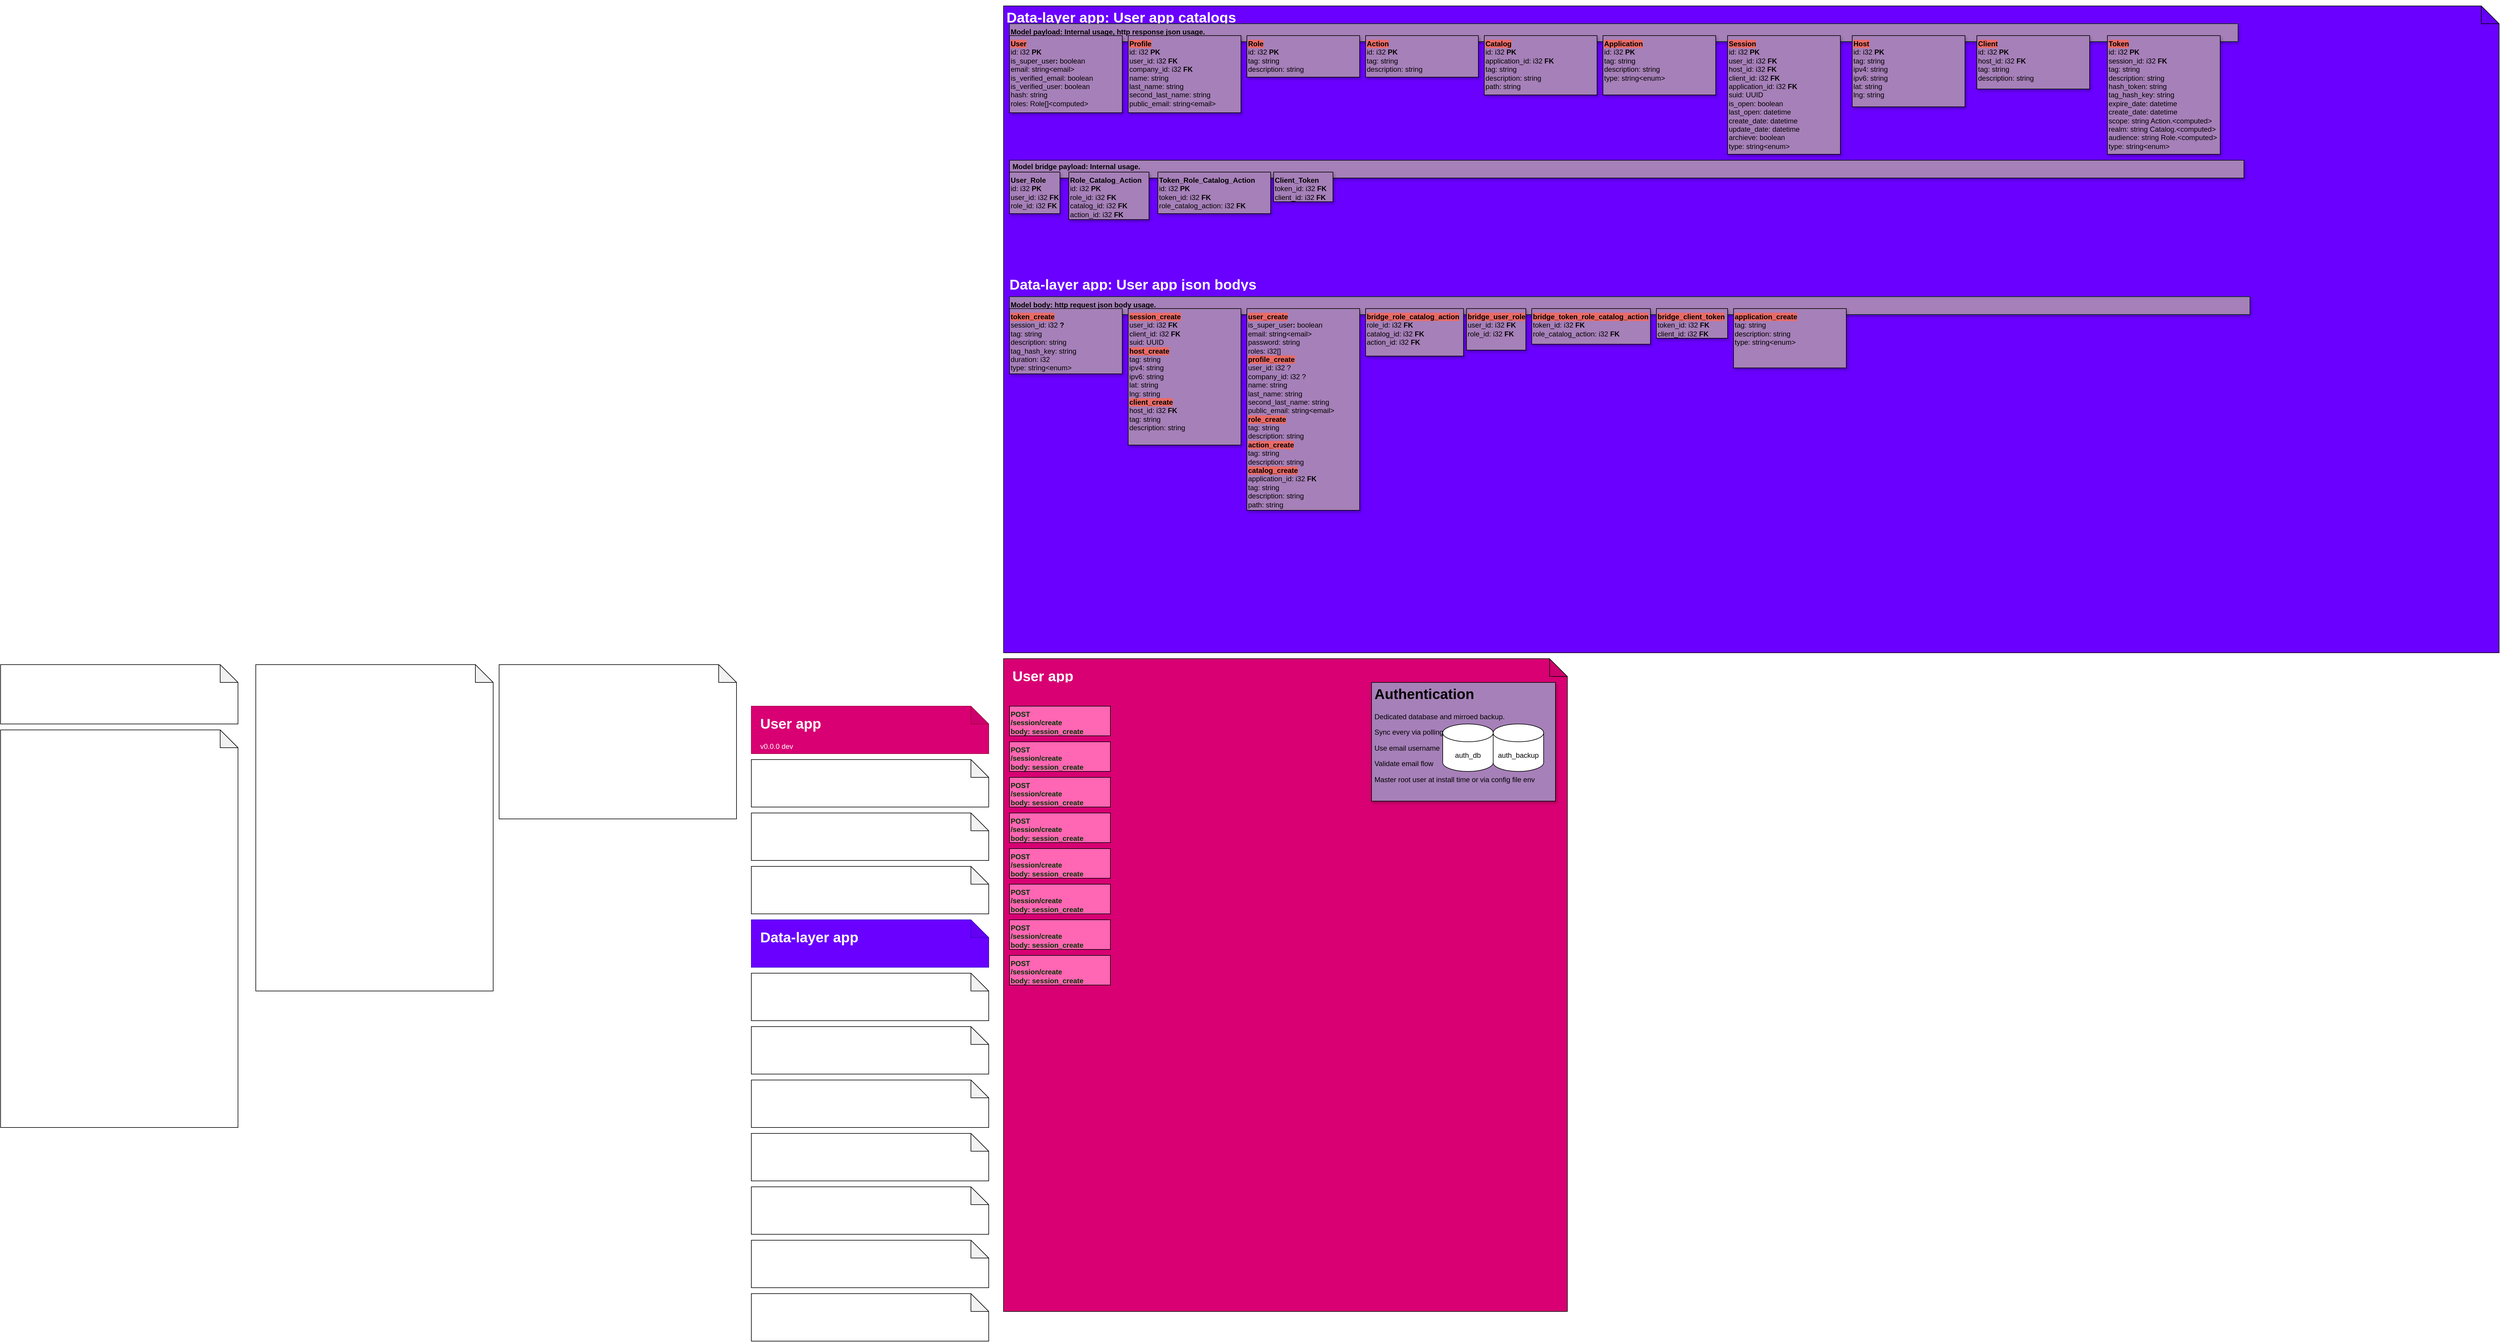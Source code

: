 <mxfile version="21.5.2" type="github">
  <diagram name="Page-1" id="CK9nf4KCI2I7pFjc9x5D">
    <mxGraphModel dx="1642" dy="3005" grid="1" gridSize="10" guides="1" tooltips="1" connect="1" arrows="1" fold="1" page="1" pageScale="1" pageWidth="850" pageHeight="1100" math="0" shadow="0">
      <root>
        <mxCell id="0" />
        <mxCell id="1" parent="0" />
        <mxCell id="qlUVa_-iQgWLDvTtryUB-4" value="" style="shape=note;whiteSpace=wrap;html=1;backgroundOutline=1;darkOpacity=0.05;fillColor=#6a00ff;fontColor=#ffffff;strokeColor=#000000;" parent="1" vertex="1">
          <mxGeometry x="1700" y="-1100" width="2520" height="1090" as="geometry" />
        </mxCell>
        <mxCell id="klHbuM8uDpRpoRBJuKRg-9" value="" style="shape=note;whiteSpace=wrap;html=1;backgroundOutline=1;darkOpacity=0.05;" parent="1" vertex="1">
          <mxGeometry x="440" y="10" width="400" height="550" as="geometry" />
        </mxCell>
        <mxCell id="klHbuM8uDpRpoRBJuKRg-10" value="&lt;h1&gt;Business rules&lt;/h1&gt;&lt;ol&gt;&lt;li&gt;Installed via wizard GUI / CLI tool.&lt;/li&gt;&lt;li&gt;Prompt to create super user at first run.&lt;/li&gt;&lt;li&gt;Automatically run migrations on run&lt;/li&gt;&lt;li&gt;Automatically detect changes in migrations sql files and restart server&lt;/li&gt;&lt;li&gt;Gracefully shutdown and restart &lt;/li&gt;&lt;li&gt;Full control over database&lt;/li&gt;&lt;li&gt;Real time database connection&lt;/li&gt;&lt;li&gt;Data analytics&lt;/li&gt;&lt;li&gt;Distinct back-end push notification from individual web app push notifications&lt;/li&gt;&lt;li&gt;Encryption ? pem access to console (dashboard)&lt;/li&gt;&lt;li&gt;idk some sort of orchestration to feature horizontal scaling... leave for future versions, start with vertical scaling only.&lt;br&gt;&lt;/li&gt;&lt;/ol&gt;&lt;div&gt;&lt;br&gt;&lt;/div&gt;&lt;div&gt;&lt;br&gt;&lt;/div&gt;" style="text;html=1;strokeColor=none;fillColor=none;spacing=5;spacingTop=-20;whiteSpace=wrap;overflow=hidden;rounded=0;fontColor=#ffffff;align=left;fontStyle=0;verticalAlign=top;" parent="1" vertex="1">
          <mxGeometry x="450" y="10" width="380" height="530" as="geometry" />
        </mxCell>
        <mxCell id="klHbuM8uDpRpoRBJuKRg-16" value="" style="shape=note;whiteSpace=wrap;html=1;backgroundOutline=1;darkOpacity=0.05;" parent="1" vertex="1">
          <mxGeometry x="10" y="10" width="400" height="100" as="geometry" />
        </mxCell>
        <mxCell id="klHbuM8uDpRpoRBJuKRg-18" value="&lt;h1&gt;Description&lt;/h1&gt;Opinionated, standalone, self hosted, flexible back-end as a service&amp;nbsp; + web dev suite. Written in rust." style="text;html=1;strokeColor=none;fillColor=none;spacing=5;spacingTop=-20;whiteSpace=wrap;overflow=hidden;rounded=0;fontColor=#ffffff;align=left;fontStyle=0;verticalAlign=top;" parent="1" vertex="1">
          <mxGeometry x="20" y="10" width="380" height="90" as="geometry" />
        </mxCell>
        <mxCell id="klHbuM8uDpRpoRBJuKRg-20" value="" style="shape=note;whiteSpace=wrap;html=1;backgroundOutline=1;darkOpacity=0.05;" parent="1" vertex="1">
          <mxGeometry x="10" y="120" width="400" height="670" as="geometry" />
        </mxCell>
        <mxCell id="klHbuM8uDpRpoRBJuKRg-21" value="&lt;h1&gt;Features&lt;br&gt;&lt;/h1&gt;&lt;div&gt;&lt;ul&gt;&lt;li&gt;Authentication, authorization, roles. &lt;br&gt;&lt;/li&gt;&lt;li&gt;PostgreSQL databases, real time snapshots, rest APIs. SQL First, ORM last.&lt;/li&gt;&lt;li&gt;Data layer interfacing. Share the same data layer with your favorite front-end (export JSON-like data structures, automatically generate widgets on studio based on data layer interfaces)&lt;br&gt;&lt;/li&gt;&lt;li&gt;Functions (lambda) (typescript with node, maybe Kotlin JVM )&lt;br&gt;&lt;/li&gt;&lt;li&gt;File storage&lt;/li&gt;&lt;li&gt;Web App manager (create, manage, deploy, configure web apps, create from template, create from scratch, use any web framework, transparent and vanilla deploy workflow assisted with GUI)&lt;br&gt;&lt;/li&gt;&lt;li&gt;Web App studio (builder)&lt;br&gt;&lt;/li&gt;&lt;li&gt;Push notifications suite. Includes simple message broker and out of the box push notifications.&lt;br&gt;&lt;/li&gt;&lt;li&gt;Web sockets suite&lt;/li&gt;&lt;li&gt;CI/CD pipelines (for web apps, functions, and external servers) &lt;br&gt;&lt;/li&gt;&lt;li&gt;GitHub integrations&lt;/li&gt;&lt;li&gt;OAuth for management and development teams&lt;/li&gt;&lt;li&gt;OAuth for end users&lt;/li&gt;&lt;li&gt;CMS out of the box (preset database, rest apis and template web app)&lt;/li&gt;&lt;li&gt;Extensible. Use the web app studio to start with a template or drag-drop common or custom widgets, extend the generated app from studio or create your own from scratch. Use this apps to extend the back-end or provide a service to your end users. Example app ideas: CMS app, CRM app, point of sale app, static website app, dynamic website app, e-commerce app, surveys app, employee messaging app, end user - employee trouble shooting messaging app, employee voice call app, real time GPS monitoring app, browser game app, download page app, file archiving app. &lt;br&gt;&lt;/li&gt;&lt;li&gt;Plugin (web apps) store&lt;/li&gt;&lt;li&gt;Customizable. Use the official dashboard, fork it or make your own UI from scratch.&lt;br&gt;&lt;/li&gt;&lt;/ul&gt;&lt;/div&gt;" style="text;html=1;strokeColor=none;fillColor=none;spacing=5;spacingTop=-20;whiteSpace=wrap;overflow=hidden;rounded=0;fontColor=#ffffff;align=left;fontStyle=0;verticalAlign=top;" parent="1" vertex="1">
          <mxGeometry x="20" y="120" width="380" height="650" as="geometry" />
        </mxCell>
        <mxCell id="YIyZL2ha0DixRXkV2q8q-3" value="" style="shape=note;whiteSpace=wrap;html=1;backgroundOutline=1;darkOpacity=0.05;" parent="1" vertex="1">
          <mxGeometry x="850" y="10" width="400" height="260" as="geometry" />
        </mxCell>
        <mxCell id="YIyZL2ha0DixRXkV2q8q-4" value="&lt;h1&gt;Requirements&lt;br&gt;&lt;/h1&gt;&lt;ul&gt;&lt;li&gt;The server ships with builtin features.&lt;br&gt;&lt;/li&gt;&lt;li&gt;The list of features shipped-in may change over time.&lt;/li&gt;&lt;li&gt;This base features are referred as &quot;&lt;b&gt;base apps&lt;/b&gt;&quot;. &lt;/li&gt;&lt;li&gt;User developed &quot;&lt;b&gt;web apps&quot; &lt;/b&gt;are expected to consume the &lt;b&gt;base apps&lt;/b&gt; resources. Like hosting app, file storage app, data layer app, etc.&lt;/li&gt;&lt;li&gt;Features that consist of whole projects are described in the scope of back-end and server-side code. &lt;/li&gt;&lt;li&gt;By design any business logic should be implemented in this server to avoid duplication of architecture layers.&lt;/li&gt;&lt;li&gt;Application logic is OK to be implemented and described on the specific project requirements.&lt;/li&gt;&lt;/ul&gt;&lt;div&gt;&lt;br&gt;&lt;/div&gt;&lt;br&gt;&lt;div&gt;&lt;br&gt;&lt;/div&gt;" style="text;html=1;strokeColor=none;fillColor=none;spacing=5;spacingTop=-20;whiteSpace=wrap;overflow=hidden;rounded=0;fontColor=#ffffff;align=left;fontStyle=0;verticalAlign=top;" parent="1" vertex="1">
          <mxGeometry x="860" y="10" width="380" height="250" as="geometry" />
        </mxCell>
        <mxCell id="YIyZL2ha0DixRXkV2q8q-7" value="" style="shape=note;whiteSpace=wrap;html=1;backgroundOutline=1;darkOpacity=0.05;fillColor=#d80073;fontColor=#ffffff;strokeColor=#A50040;" parent="1" vertex="1">
          <mxGeometry x="1275" y="80" width="400" height="80" as="geometry" />
        </mxCell>
        <mxCell id="fmhTsbL_tRKqL0MWWiDu-1" value="&lt;h1&gt;User app&lt;br&gt;&lt;/h1&gt;&lt;div&gt;v0.0.0 dev &lt;br&gt;&lt;/div&gt;&lt;br&gt;&lt;div&gt;&lt;br&gt;&lt;/div&gt;" style="text;html=1;strokeColor=none;fillColor=none;spacing=5;spacingTop=-20;whiteSpace=wrap;overflow=hidden;rounded=0;fontColor=#ffffff;align=left;fontStyle=0;verticalAlign=top;" parent="1" vertex="1">
          <mxGeometry x="1285" y="90" width="380" height="70" as="geometry" />
        </mxCell>
        <mxCell id="fmhTsbL_tRKqL0MWWiDu-2" value="" style="shape=note;whiteSpace=wrap;html=1;backgroundOutline=1;darkOpacity=0.05;" parent="1" vertex="1">
          <mxGeometry x="1275" y="170" width="400" height="80" as="geometry" />
        </mxCell>
        <mxCell id="fmhTsbL_tRKqL0MWWiDu-3" value="&lt;h1&gt;Storage app&lt;br&gt;&lt;/h1&gt;&lt;div&gt;&lt;br&gt;&lt;/div&gt;&lt;br&gt;&lt;div&gt;&lt;br&gt;&lt;/div&gt;" style="text;html=1;strokeColor=none;fillColor=none;spacing=5;spacingTop=-20;whiteSpace=wrap;overflow=hidden;rounded=0;fontColor=#ffffff;align=left;fontStyle=0;verticalAlign=top;" parent="1" vertex="1">
          <mxGeometry x="1285" y="180" width="380" height="60" as="geometry" />
        </mxCell>
        <mxCell id="fmhTsbL_tRKqL0MWWiDu-4" value="" style="shape=note;whiteSpace=wrap;html=1;backgroundOutline=1;darkOpacity=0.05;" parent="1" vertex="1">
          <mxGeometry x="1275" y="260" width="400" height="80" as="geometry" />
        </mxCell>
        <mxCell id="fmhTsbL_tRKqL0MWWiDu-5" value="&lt;h1&gt;Hosting app&lt;br&gt;&lt;/h1&gt;&lt;div&gt;&lt;br&gt;&lt;/div&gt;&lt;br&gt;&lt;div&gt;&lt;br&gt;&lt;/div&gt;" style="text;html=1;strokeColor=none;fillColor=none;spacing=5;spacingTop=-20;whiteSpace=wrap;overflow=hidden;rounded=0;fontColor=#ffffff;align=left;fontStyle=0;verticalAlign=top;" parent="1" vertex="1">
          <mxGeometry x="1285" y="270" width="380" height="60" as="geometry" />
        </mxCell>
        <mxCell id="fmhTsbL_tRKqL0MWWiDu-8" value="" style="shape=note;whiteSpace=wrap;html=1;backgroundOutline=1;darkOpacity=0.05;" parent="1" vertex="1">
          <mxGeometry x="1275" y="350" width="400" height="80" as="geometry" />
        </mxCell>
        <mxCell id="fmhTsbL_tRKqL0MWWiDu-9" value="&lt;h1&gt;Databases app&lt;br&gt;&lt;/h1&gt;&lt;div&gt;&lt;br&gt;&lt;/div&gt;&lt;br&gt;&lt;div&gt;&lt;br&gt;&lt;/div&gt;" style="text;html=1;strokeColor=none;fillColor=none;spacing=5;spacingTop=-20;whiteSpace=wrap;overflow=hidden;rounded=0;fontColor=#ffffff;align=left;fontStyle=0;verticalAlign=top;" parent="1" vertex="1">
          <mxGeometry x="1285" y="360" width="380" height="60" as="geometry" />
        </mxCell>
        <mxCell id="fmhTsbL_tRKqL0MWWiDu-10" value="" style="shape=note;whiteSpace=wrap;html=1;backgroundOutline=1;darkOpacity=0.05;fillColor=#6a00ff;fontColor=#ffffff;strokeColor=#3700CC;" parent="1" vertex="1">
          <mxGeometry x="1275" y="440" width="400" height="80" as="geometry" />
        </mxCell>
        <mxCell id="fmhTsbL_tRKqL0MWWiDu-11" value="&lt;h1&gt;Data-layer app&lt;br&gt;&lt;/h1&gt;&lt;div&gt;&lt;br&gt;&lt;/div&gt;&lt;br&gt;&lt;div&gt;&lt;br&gt;&lt;/div&gt;" style="text;html=1;strokeColor=none;fillColor=none;spacing=5;spacingTop=-20;whiteSpace=wrap;overflow=hidden;rounded=0;fontColor=#ffffff;align=left;fontStyle=0;verticalAlign=top;" parent="1" vertex="1">
          <mxGeometry x="1285" y="450" width="380" height="60" as="geometry" />
        </mxCell>
        <mxCell id="fmhTsbL_tRKqL0MWWiDu-12" value="" style="shape=note;whiteSpace=wrap;html=1;backgroundOutline=1;darkOpacity=0.05;" parent="1" vertex="1">
          <mxGeometry x="1275" y="530" width="400" height="80" as="geometry" />
        </mxCell>
        <mxCell id="fmhTsbL_tRKqL0MWWiDu-13" value="&lt;h1&gt;Web-apps app&lt;br&gt;&lt;/h1&gt;&lt;div&gt;&lt;br&gt;&lt;/div&gt;&lt;br&gt;&lt;div&gt;&lt;br&gt;&lt;/div&gt;" style="text;html=1;strokeColor=none;fillColor=none;spacing=5;spacingTop=-20;whiteSpace=wrap;overflow=hidden;rounded=0;fontColor=#ffffff;align=left;fontStyle=0;verticalAlign=top;" parent="1" vertex="1">
          <mxGeometry x="1285" y="540" width="380" height="60" as="geometry" />
        </mxCell>
        <mxCell id="fmhTsbL_tRKqL0MWWiDu-14" value="" style="shape=note;whiteSpace=wrap;html=1;backgroundOutline=1;darkOpacity=0.05;" parent="1" vertex="1">
          <mxGeometry x="1275" y="620" width="400" height="80" as="geometry" />
        </mxCell>
        <mxCell id="fmhTsbL_tRKqL0MWWiDu-15" value="&lt;h1&gt;Web-app Studio app&lt;br&gt;&lt;/h1&gt;&lt;div&gt;&lt;br&gt;&lt;/div&gt;&lt;br&gt;" style="text;html=1;strokeColor=none;fillColor=none;spacing=5;spacingTop=-20;whiteSpace=wrap;overflow=hidden;rounded=0;fontColor=#ffffff;align=left;fontStyle=0;verticalAlign=top;" parent="1" vertex="1">
          <mxGeometry x="1285" y="630" width="380" height="60" as="geometry" />
        </mxCell>
        <mxCell id="fmhTsbL_tRKqL0MWWiDu-16" value="" style="shape=note;whiteSpace=wrap;html=1;backgroundOutline=1;darkOpacity=0.05;" parent="1" vertex="1">
          <mxGeometry x="1275" y="710" width="400" height="80" as="geometry" />
        </mxCell>
        <mxCell id="fmhTsbL_tRKqL0MWWiDu-17" value="&lt;h1&gt;Functions app&lt;br&gt;&lt;/h1&gt;&lt;div&gt;&lt;br&gt;&lt;/div&gt;&lt;br&gt;&lt;div&gt;&lt;br&gt;&lt;/div&gt;" style="text;html=1;strokeColor=none;fillColor=none;spacing=5;spacingTop=-20;whiteSpace=wrap;overflow=hidden;rounded=0;fontColor=#ffffff;align=left;fontStyle=0;verticalAlign=top;" parent="1" vertex="1">
          <mxGeometry x="1285" y="720" width="380" height="60" as="geometry" />
        </mxCell>
        <mxCell id="fmhTsbL_tRKqL0MWWiDu-18" value="" style="shape=note;whiteSpace=wrap;html=1;backgroundOutline=1;darkOpacity=0.05;" parent="1" vertex="1">
          <mxGeometry x="1275" y="800" width="400" height="80" as="geometry" />
        </mxCell>
        <mxCell id="fmhTsbL_tRKqL0MWWiDu-19" value="&lt;h1&gt;Websockets app&lt;br&gt;&lt;/h1&gt;&lt;div&gt;&lt;br&gt;&lt;/div&gt;&lt;br&gt;&lt;div&gt;&lt;br&gt;&lt;/div&gt;" style="text;html=1;strokeColor=none;fillColor=none;spacing=5;spacingTop=-20;whiteSpace=wrap;overflow=hidden;rounded=0;fontColor=#ffffff;align=left;fontStyle=0;verticalAlign=top;" parent="1" vertex="1">
          <mxGeometry x="1285" y="810" width="380" height="60" as="geometry" />
        </mxCell>
        <mxCell id="fmhTsbL_tRKqL0MWWiDu-20" value="" style="shape=note;whiteSpace=wrap;html=1;backgroundOutline=1;darkOpacity=0.05;" parent="1" vertex="1">
          <mxGeometry x="1275" y="890" width="400" height="80" as="geometry" />
        </mxCell>
        <mxCell id="fmhTsbL_tRKqL0MWWiDu-21" value="&lt;h1&gt;CI/CD app&lt;br&gt;&lt;/h1&gt;&lt;div&gt;&lt;br&gt;&lt;/div&gt;&lt;br&gt;&lt;div&gt;&lt;br&gt;&lt;/div&gt;" style="text;html=1;strokeColor=none;fillColor=none;spacing=5;spacingTop=-20;whiteSpace=wrap;overflow=hidden;rounded=0;fontColor=#ffffff;align=left;fontStyle=0;verticalAlign=top;" parent="1" vertex="1">
          <mxGeometry x="1285" y="900" width="380" height="60" as="geometry" />
        </mxCell>
        <mxCell id="fmhTsbL_tRKqL0MWWiDu-22" value="" style="shape=note;whiteSpace=wrap;html=1;backgroundOutline=1;darkOpacity=0.05;" parent="1" vertex="1">
          <mxGeometry x="1275" y="980" width="400" height="80" as="geometry" />
        </mxCell>
        <mxCell id="fmhTsbL_tRKqL0MWWiDu-23" value="&lt;h1&gt;Push notifications app&lt;br&gt;&lt;/h1&gt;&lt;div&gt;&lt;br&gt;&lt;/div&gt;&lt;br&gt;&lt;div&gt;&lt;br&gt;&lt;/div&gt;" style="text;html=1;strokeColor=none;fillColor=none;spacing=5;spacingTop=-20;whiteSpace=wrap;overflow=hidden;rounded=0;fontColor=#ffffff;align=left;fontStyle=0;verticalAlign=top;" parent="1" vertex="1">
          <mxGeometry x="1285" y="990" width="380" height="60" as="geometry" />
        </mxCell>
        <mxCell id="fmhTsbL_tRKqL0MWWiDu-24" value="" style="shape=note;whiteSpace=wrap;html=1;backgroundOutline=1;darkOpacity=0.05;" parent="1" vertex="1">
          <mxGeometry x="1275" y="1070" width="400" height="80" as="geometry" />
        </mxCell>
        <mxCell id="fmhTsbL_tRKqL0MWWiDu-25" value="&lt;h1&gt;Plugins app&lt;br&gt;&lt;/h1&gt;&lt;div&gt;&lt;br&gt;&lt;/div&gt;&lt;br&gt;&lt;div&gt;&lt;br&gt;&lt;/div&gt;" style="text;html=1;strokeColor=none;fillColor=none;spacing=5;spacingTop=-20;whiteSpace=wrap;overflow=hidden;rounded=0;fontColor=#ffffff;align=left;fontStyle=0;verticalAlign=top;" parent="1" vertex="1">
          <mxGeometry x="1285" y="1080" width="380" height="60" as="geometry" />
        </mxCell>
        <mxCell id="fmhTsbL_tRKqL0MWWiDu-27" value="&lt;h1&gt;Base apps&lt;br&gt;&lt;/h1&gt;&lt;div&gt;&lt;br&gt;&lt;/div&gt;&lt;br&gt;&lt;div&gt;&lt;br&gt;&lt;/div&gt;" style="text;html=1;strokeColor=none;fillColor=none;spacing=5;spacingTop=-20;whiteSpace=wrap;overflow=hidden;rounded=0;fontColor=#ffffff;align=left;fontStyle=0;verticalAlign=top;" parent="1" vertex="1">
          <mxGeometry x="1275" y="10" width="380" height="60" as="geometry" />
        </mxCell>
        <mxCell id="qlUVa_-iQgWLDvTtryUB-1" value="" style="shape=note;whiteSpace=wrap;html=1;backgroundOutline=1;darkOpacity=0.05;fillColor=#d80073;fontColor=#ffffff;strokeColor=#000000;" parent="1" vertex="1">
          <mxGeometry x="1700" width="950" height="1100" as="geometry" />
        </mxCell>
        <mxCell id="qlUVa_-iQgWLDvTtryUB-2" value="&lt;h1&gt;User app&lt;/h1&gt;.&lt;b&gt; &lt;br&gt;&lt;/b&gt;&lt;div&gt;&lt;b&gt;&lt;br&gt;&lt;/b&gt;&lt;/div&gt;" style="text;html=1;strokeColor=none;fillColor=none;spacing=5;spacingTop=-20;whiteSpace=wrap;overflow=hidden;rounded=0;fontColor=#ffffff;align=left;fontStyle=0;verticalAlign=top;" parent="1" vertex="1">
          <mxGeometry x="1710" y="10" width="820" height="30" as="geometry" />
        </mxCell>
        <mxCell id="qlUVa_-iQgWLDvTtryUB-5" value="&lt;h1&gt;Data-layer app: User app catalogs&lt;br&gt;&lt;/h1&gt;&lt;div&gt;&lt;br&gt;&lt;/div&gt;&lt;br&gt;&lt;div&gt;:&lt;/div&gt;&lt;div&gt;&lt;br&gt;&lt;/div&gt;" style="text;html=1;strokeColor=none;fillColor=none;spacing=5;spacingTop=-20;whiteSpace=wrap;overflow=hidden;rounded=0;fontColor=#ffffff;align=left;fontStyle=0;verticalAlign=top;" parent="1" vertex="1">
          <mxGeometry x="1700" y="-1100" width="830" height="30" as="geometry" />
        </mxCell>
        <mxCell id="iaBh0g7A5b2rrNCw3fFz-6" value="" style="rounded=0;whiteSpace=wrap;html=1;fillColor=#FF66B3;fontColor=#ffffff;strokeColor=#000000;" vertex="1" parent="1">
          <mxGeometry x="1710" y="80" width="170" height="50" as="geometry" />
        </mxCell>
        <mxCell id="iaBh0g7A5b2rrNCw3fFz-18" value="&lt;div&gt;POST&lt;/div&gt;&lt;div&gt;/session/create&lt;/div&gt;&lt;div&gt;body: session_create&lt;br&gt;&lt;/div&gt;" style="text;html=1;strokeColor=none;fillColor=none;align=left;verticalAlign=top;whiteSpace=wrap;rounded=0;labelBorderColor=none;fontColor=#003300;fontStyle=1" vertex="1" parent="1">
          <mxGeometry x="1710" y="80" width="160" height="50" as="geometry" />
        </mxCell>
        <mxCell id="iaBh0g7A5b2rrNCw3fFz-19" value="Model payload: Internal usage, http response json usage." style="text;html=1;strokeColor=#003300;fillColor=#A680B8;align=left;verticalAlign=top;whiteSpace=wrap;rounded=0;fontStyle=1;fontColor=#000000;shadow=1;" vertex="1" parent="1">
          <mxGeometry x="1710" y="-1070" width="2070" height="30" as="geometry" />
        </mxCell>
        <mxCell id="qlUVa_-iQgWLDvTtryUB-20" value="&lt;span style=&quot;background-color: rgb(234, 107, 102);&quot;&gt;&lt;b&gt;User&lt;/b&gt;&lt;/span&gt;&lt;br&gt;&lt;div&gt;id: i32 &lt;b&gt;PK&lt;/b&gt;&lt;/div&gt;&lt;div&gt;is_super_user&lt;b&gt;: &lt;/b&gt;boolean&lt;br&gt;&lt;/div&gt;email: string&amp;lt;email&amp;gt;&lt;br&gt;is_verified_email: boolean&lt;br&gt;is_verified_user: boolean&lt;br&gt;hash: string&lt;br&gt;&lt;div&gt;roles: Role[]&amp;lt;computed&amp;gt;&lt;br&gt;&lt;/div&gt;" style="text;html=1;strokeColor=#000000;fillColor=#A680B8;align=left;verticalAlign=top;whiteSpace=wrap;rounded=0;labelPosition=center;verticalLabelPosition=middle;fontColor=#000000;shadow=1;" parent="1" vertex="1">
          <mxGeometry x="1710" y="-1050" width="190" height="130" as="geometry" />
        </mxCell>
        <mxCell id="iaBh0g7A5b2rrNCw3fFz-1" value="&lt;span style=&quot;background-color: rgb(234, 107, 102);&quot;&gt;&lt;b&gt;Session&lt;/b&gt;&lt;/span&gt;&lt;br&gt;&lt;div&gt;id: i32 &lt;b&gt;PK&lt;/b&gt;&lt;/div&gt;&lt;div&gt;user_id: i32 &lt;b&gt;FK&lt;/b&gt;&lt;/div&gt;&lt;div&gt;host_id: i32 &lt;b&gt;FK&lt;/b&gt;&lt;br&gt;client_id: i32 &lt;b&gt;FK&lt;/b&gt;&lt;/div&gt;&lt;div&gt;application_id: i32 &lt;b&gt;FK&lt;/b&gt;&lt;b&gt;&lt;/b&gt;&lt;b&gt;&lt;/b&gt;&lt;/div&gt;&lt;div&gt;&lt;div&gt;suid: UUID&lt;/div&gt;&lt;/div&gt;&lt;div&gt;is_open: boolean&lt;/div&gt;&lt;div&gt;last_open: datetime&lt;b&gt;&lt;/b&gt;&lt;div&gt;create_date: datetime&lt;/div&gt;&lt;/div&gt;&lt;div&gt;update_date: datetime&lt;br&gt;&lt;/div&gt;&lt;div&gt;archieve: boolean&lt;/div&gt;&lt;div&gt;type: string&amp;lt;enum&amp;gt;&lt;/div&gt;" style="text;html=1;strokeColor=#000000;fillColor=#A680B8;align=left;verticalAlign=top;whiteSpace=wrap;rounded=0;fontColor=#000000;shadow=1;" vertex="1" parent="1">
          <mxGeometry x="2920" y="-1050" width="190" height="200" as="geometry" />
        </mxCell>
        <mxCell id="iaBh0g7A5b2rrNCw3fFz-3" value="&lt;span style=&quot;background-color: rgb(234, 107, 102);&quot;&gt;&lt;b&gt;Host&lt;/b&gt;&lt;/span&gt;&lt;br&gt;&lt;div&gt;&lt;div&gt;id: i32 &lt;b&gt;PK&lt;/b&gt;&lt;/div&gt;&lt;div&gt;tag: string&lt;br&gt;&lt;/div&gt;ipv4: string&lt;br&gt;ipv6: string&lt;br&gt;lat: string&lt;br&gt;lng: string&lt;/div&gt;" style="text;html=1;strokeColor=#000000;fillColor=#A680B8;align=left;verticalAlign=top;whiteSpace=wrap;rounded=0;fontColor=#000000;shadow=1;" vertex="1" parent="1">
          <mxGeometry x="3130" y="-1050" width="190" height="120" as="geometry" />
        </mxCell>
        <mxCell id="iaBh0g7A5b2rrNCw3fFz-20" value="&lt;div&gt;&lt;br&gt;&lt;/div&gt;&lt;div&gt;&lt;b&gt;Model bridge payload: Internal usage.&lt;/b&gt;&lt;br&gt;&lt;/div&gt;" style="text;html=1;strokeColor=#000000;fillColor=#A680B8;spacing=5;spacingTop=-20;whiteSpace=wrap;overflow=hidden;rounded=0;fontColor=#000000;shadow=1;" vertex="1" parent="1">
          <mxGeometry x="1710" y="-840" width="2080" height="30" as="geometry" />
        </mxCell>
        <mxCell id="iaBh0g7A5b2rrNCw3fFz-29" value="&lt;div&gt;&lt;b&gt;Client_Token&lt;/b&gt;&lt;br&gt;&lt;/div&gt;&lt;div&gt;token_id: i32 &lt;b&gt;FK&lt;/b&gt;&lt;/div&gt;&lt;div&gt;client_id: i32 &lt;b&gt;FK&lt;/b&gt;&lt;/div&gt;" style="text;html=1;strokeColor=#000000;fillColor=#A680B8;align=left;verticalAlign=top;whiteSpace=wrap;rounded=0;fontColor=#000000;shadow=1;" vertex="1" parent="1">
          <mxGeometry x="2155" y="-820" width="100" height="50" as="geometry" />
        </mxCell>
        <mxCell id="iaBh0g7A5b2rrNCw3fFz-24" value="Model body: http request json body usage." style="text;html=1;strokeColor=#003300;fillColor=#A680B8;align=left;verticalAlign=top;whiteSpace=wrap;rounded=0;fontStyle=1;fontColor=#000000;shadow=1;" vertex="1" parent="1">
          <mxGeometry x="1710" y="-610" width="2090" height="30" as="geometry" />
        </mxCell>
        <mxCell id="iaBh0g7A5b2rrNCw3fFz-25" value="&lt;div&gt;&lt;span style=&quot;background-color: rgb(234, 107, 102);&quot;&gt;&lt;b&gt;user_create&lt;/b&gt;&lt;/span&gt;&lt;br&gt;&lt;/div&gt;&lt;div&gt;is_super_user&lt;b&gt;: &lt;/b&gt;boolean&lt;br&gt;&lt;/div&gt;&lt;div&gt;email: string&amp;lt;email&amp;gt;&lt;/div&gt;&lt;div&gt;password: string&lt;/div&gt;&lt;div&gt;roles: i32[]&lt;br&gt;&lt;/div&gt;&lt;div&gt;&lt;span style=&quot;background-color: rgb(234, 107, 102);&quot;&gt;&lt;b&gt;profile_create&lt;/b&gt;&lt;/span&gt;&lt;/div&gt;user_id: i32 ?&lt;br&gt;company_id: i32 ?&lt;br&gt;name: string&lt;br&gt;last_name: string&lt;br&gt;second_last_name: string&lt;br&gt;&lt;div&gt;public_email: string&amp;lt;email&amp;gt;&lt;/div&gt;&lt;div&gt;&lt;span style=&quot;background-color: rgb(234, 107, 102);&quot;&gt;&lt;b&gt;role_create&lt;/b&gt;&lt;/span&gt;&lt;div&gt;tag: string&lt;/div&gt;&lt;/div&gt;&lt;div&gt;description: string&lt;/div&gt;&lt;div&gt;&lt;span style=&quot;background-color: rgb(234, 107, 102);&quot;&gt;&lt;b&gt;action_create&lt;/b&gt;&lt;/span&gt;&lt;/div&gt;&lt;div&gt;tag: string&lt;br&gt;&lt;/div&gt;&lt;div&gt;description: string&lt;/div&gt;&lt;div&gt;&lt;span style=&quot;background-color: rgb(234, 107, 102);&quot;&gt;&lt;b&gt;catalog_create&lt;/b&gt;&lt;/span&gt;&lt;/div&gt;&lt;div&gt;&lt;div&gt;application_id: i32 &lt;b&gt;FK&lt;/b&gt;&lt;/div&gt;&lt;span style=&quot;background-color: rgb(234, 107, 102);&quot;&gt;&lt;b&gt;&lt;/b&gt;&lt;/span&gt;&lt;/div&gt;&lt;div&gt;&lt;div&gt;tag: string&lt;br&gt;&lt;/div&gt;description: string&lt;/div&gt;&lt;div&gt;path: string&lt;br&gt;&lt;/div&gt;" style="text;html=1;strokeColor=#000000;fillColor=#A680B8;align=left;verticalAlign=top;whiteSpace=wrap;rounded=0;labelPosition=center;verticalLabelPosition=middle;fontColor=#000000;shadow=1;" vertex="1" parent="1">
          <mxGeometry x="2110" y="-590" width="190" height="340" as="geometry" />
        </mxCell>
        <mxCell id="iaBh0g7A5b2rrNCw3fFz-26" value="&lt;span style=&quot;background-color: rgb(234, 107, 102);&quot;&gt;&lt;b&gt;session_create&lt;/b&gt;&lt;/span&gt;&lt;br&gt;&lt;div&gt;user_id: i32 &lt;b&gt;FK&lt;/b&gt;&lt;br&gt;client_id: i32 &lt;b&gt;FK&lt;/b&gt;&lt;b&gt;&lt;/b&gt;&lt;div&gt;suid: UUID&lt;/div&gt;&lt;/div&gt;&lt;span style=&quot;background-color: rgb(234, 107, 102);&quot;&gt;&lt;b&gt;host_create&lt;/b&gt;&lt;/span&gt;&lt;br&gt;&lt;div&gt;&lt;div&gt;&lt;div&gt;tag: string&lt;br&gt;&lt;/div&gt;ipv4: string&lt;br&gt;ipv6: string&lt;br&gt;lat: string&lt;br&gt;lng: string&lt;/div&gt;&lt;span style=&quot;background-color: rgb(234, 107, 102);&quot;&gt;&lt;b&gt;client_create&lt;/b&gt;&lt;/span&gt;&lt;div&gt;host_id: i32 &lt;b&gt;FK&lt;/b&gt;&lt;/div&gt;&lt;div&gt;tag: string&lt;/div&gt;description: string&lt;/div&gt;" style="text;html=1;strokeColor=#000000;fillColor=#A680B8;align=left;verticalAlign=top;whiteSpace=wrap;rounded=0;fontColor=#000000;shadow=1;" vertex="1" parent="1">
          <mxGeometry x="1910" y="-590" width="190" height="230" as="geometry" />
        </mxCell>
        <mxCell id="iaBh0g7A5b2rrNCw3fFz-27" value="&lt;span style=&quot;background-color: rgb(234, 107, 102);&quot;&gt;&lt;b&gt;token_create&lt;/b&gt;&lt;/span&gt;&lt;br&gt;&lt;div&gt;&lt;div&gt;session_id: i32 &lt;b&gt;?&lt;/b&gt;&lt;/div&gt;&lt;/div&gt;&lt;div&gt;tag: string&lt;/div&gt;&lt;div&gt;description: string&lt;br&gt;&lt;/div&gt;tag_hash_key: string&lt;br&gt;duration: i32&lt;br&gt;&lt;div&gt;type: string&amp;lt;enum&amp;gt;&lt;/div&gt;" style="text;html=1;strokeColor=#000000;fillColor=#A680B8;align=left;verticalAlign=top;whiteSpace=wrap;rounded=0;fontColor=#000000;shadow=1;" vertex="1" parent="1">
          <mxGeometry x="1710" y="-590" width="190" height="110" as="geometry" />
        </mxCell>
        <mxCell id="iaBh0g7A5b2rrNCw3fFz-32" value="&lt;div&gt;&lt;span style=&quot;background-color: rgb(234, 107, 102);&quot;&gt;&lt;b&gt;bridge_user_role&lt;/b&gt;&lt;/span&gt;&lt;/div&gt;&lt;div&gt;user_id: i32 &lt;b&gt;FK&lt;/b&gt;&lt;/div&gt;&lt;div&gt;role_id: i32 &lt;b&gt;FK&lt;/b&gt;&lt;/div&gt;" style="text;html=1;strokeColor=#000000;fillColor=#A680B8;align=left;verticalAlign=top;whiteSpace=wrap;rounded=0;fontColor=#000000;shadow=1;" vertex="1" parent="1">
          <mxGeometry x="2480" y="-590" width="100" height="70" as="geometry" />
        </mxCell>
        <mxCell id="iaBh0g7A5b2rrNCw3fFz-33" value="&lt;span style=&quot;background-color: rgb(234, 107, 102);&quot;&gt;&lt;b&gt;bridge_role_catalog_action&lt;/b&gt;&lt;/span&gt;&lt;div&gt;&lt;div&gt;role_id: i32 &lt;b&gt;FK&lt;/b&gt;&lt;/div&gt;&lt;div&gt;catalog_id: i32 &lt;b&gt;FK&lt;/b&gt;&lt;/div&gt;&lt;div&gt;action_id: i32 &lt;b&gt;FK&lt;/b&gt;&lt;br&gt;&lt;b&gt;&lt;/b&gt;&lt;/div&gt;&lt;/div&gt;" style="text;html=1;strokeColor=#000000;fillColor=#A680B8;align=left;verticalAlign=top;whiteSpace=wrap;rounded=0;fontColor=#000000;shadow=1;" vertex="1" parent="1">
          <mxGeometry x="2310" y="-590" width="165" height="80" as="geometry" />
        </mxCell>
        <mxCell id="iaBh0g7A5b2rrNCw3fFz-35" value="&lt;div&gt;&lt;span style=&quot;background-color: rgb(234, 107, 102);&quot;&gt;&lt;b&gt;bridge_token_role_catalog_action&lt;/b&gt;&lt;/span&gt;&lt;/div&gt;&lt;div&gt;token_id: i32 &lt;b&gt;FK&lt;/b&gt;&lt;br&gt;&lt;/div&gt;&lt;div&gt;role_catalog_action: i32 &lt;b&gt;FK&lt;/b&gt;&lt;br&gt;&lt;/div&gt;" style="text;html=1;strokeColor=#000000;fillColor=#A680B8;align=left;verticalAlign=top;whiteSpace=wrap;rounded=0;fontColor=#000000;shadow=1;" vertex="1" parent="1">
          <mxGeometry x="2590" y="-590" width="200" height="60" as="geometry" />
        </mxCell>
        <mxCell id="iaBh0g7A5b2rrNCw3fFz-36" value="&lt;div&gt;&lt;span style=&quot;background-color: rgb(234, 107, 102);&quot;&gt;&lt;b&gt;bridge_client_token&lt;/b&gt;&lt;/span&gt;&lt;br&gt;&lt;/div&gt;&lt;div&gt;token_id: i32 &lt;b&gt;FK&lt;/b&gt;&lt;/div&gt;&lt;div&gt;client_id: i32 &lt;b&gt;FK&lt;/b&gt;&lt;/div&gt;" style="text;html=1;strokeColor=#000000;fillColor=#A680B8;align=left;verticalAlign=top;whiteSpace=wrap;rounded=0;fontColor=#000000;shadow=1;" vertex="1" parent="1">
          <mxGeometry x="2800" y="-590" width="120" height="50" as="geometry" />
        </mxCell>
        <mxCell id="iaBh0g7A5b2rrNCw3fFz-37" value="" style="rounded=0;whiteSpace=wrap;html=1;fillColor=#FF66B3;fontColor=#ffffff;strokeColor=#000000;" vertex="1" parent="1">
          <mxGeometry x="1710" y="140" width="170" height="50" as="geometry" />
        </mxCell>
        <mxCell id="iaBh0g7A5b2rrNCw3fFz-38" value="&lt;div&gt;POST&lt;/div&gt;&lt;div&gt;/session/create&lt;/div&gt;&lt;div&gt;body: session_create&lt;br&gt;&lt;/div&gt;" style="text;html=1;strokeColor=none;fillColor=none;align=left;verticalAlign=top;whiteSpace=wrap;rounded=0;labelBorderColor=none;fontColor=#003300;fontStyle=1" vertex="1" parent="1">
          <mxGeometry x="1710" y="140" width="160" height="50" as="geometry" />
        </mxCell>
        <mxCell id="iaBh0g7A5b2rrNCw3fFz-39" value="" style="rounded=0;whiteSpace=wrap;html=1;fillColor=#FF66B3;fontColor=#ffffff;strokeColor=#000000;" vertex="1" parent="1">
          <mxGeometry x="1710" y="200" width="170" height="50" as="geometry" />
        </mxCell>
        <mxCell id="iaBh0g7A5b2rrNCw3fFz-40" value="&lt;div&gt;POST&lt;/div&gt;&lt;div&gt;/session/create&lt;/div&gt;&lt;div&gt;body: session_create&lt;br&gt;&lt;/div&gt;" style="text;html=1;strokeColor=none;fillColor=none;align=left;verticalAlign=top;whiteSpace=wrap;rounded=0;labelBorderColor=none;fontColor=#003300;fontStyle=1" vertex="1" parent="1">
          <mxGeometry x="1710" y="200" width="160" height="50" as="geometry" />
        </mxCell>
        <mxCell id="iaBh0g7A5b2rrNCw3fFz-41" value="" style="rounded=0;whiteSpace=wrap;html=1;fillColor=#FF66B3;fontColor=#ffffff;strokeColor=#000000;" vertex="1" parent="1">
          <mxGeometry x="1710" y="260" width="170" height="50" as="geometry" />
        </mxCell>
        <mxCell id="iaBh0g7A5b2rrNCw3fFz-42" value="&lt;div&gt;POST&lt;/div&gt;&lt;div&gt;/session/create&lt;/div&gt;&lt;div&gt;body: session_create&lt;br&gt;&lt;/div&gt;" style="text;html=1;strokeColor=none;fillColor=none;align=left;verticalAlign=top;whiteSpace=wrap;rounded=0;labelBorderColor=none;fontColor=#003300;fontStyle=1" vertex="1" parent="1">
          <mxGeometry x="1710" y="260" width="160" height="50" as="geometry" />
        </mxCell>
        <mxCell id="iaBh0g7A5b2rrNCw3fFz-43" value="" style="rounded=0;whiteSpace=wrap;html=1;fillColor=#FF66B3;fontColor=#ffffff;strokeColor=#000000;" vertex="1" parent="1">
          <mxGeometry x="1710" y="320" width="170" height="50" as="geometry" />
        </mxCell>
        <mxCell id="iaBh0g7A5b2rrNCw3fFz-44" value="&lt;div&gt;POST&lt;/div&gt;&lt;div&gt;/session/create&lt;/div&gt;&lt;div&gt;body: session_create&lt;br&gt;&lt;/div&gt;" style="text;html=1;strokeColor=none;fillColor=none;align=left;verticalAlign=top;whiteSpace=wrap;rounded=0;labelBorderColor=none;fontColor=#003300;fontStyle=1" vertex="1" parent="1">
          <mxGeometry x="1710" y="320" width="160" height="50" as="geometry" />
        </mxCell>
        <mxCell id="iaBh0g7A5b2rrNCw3fFz-45" value="" style="rounded=0;whiteSpace=wrap;html=1;fillColor=#FF66B3;fontColor=#ffffff;strokeColor=#000000;" vertex="1" parent="1">
          <mxGeometry x="1710" y="380" width="170" height="50" as="geometry" />
        </mxCell>
        <mxCell id="iaBh0g7A5b2rrNCw3fFz-46" value="&lt;div&gt;POST&lt;/div&gt;&lt;div&gt;/session/create&lt;/div&gt;&lt;div&gt;body: session_create&lt;br&gt;&lt;/div&gt;" style="text;html=1;strokeColor=none;fillColor=none;align=left;verticalAlign=top;whiteSpace=wrap;rounded=0;labelBorderColor=none;fontColor=#003300;fontStyle=1" vertex="1" parent="1">
          <mxGeometry x="1710" y="380" width="160" height="50" as="geometry" />
        </mxCell>
        <mxCell id="iaBh0g7A5b2rrNCw3fFz-47" value="" style="rounded=0;whiteSpace=wrap;html=1;fillColor=#FF66B3;fontColor=#ffffff;strokeColor=#000000;" vertex="1" parent="1">
          <mxGeometry x="1710" y="440" width="170" height="50" as="geometry" />
        </mxCell>
        <mxCell id="iaBh0g7A5b2rrNCw3fFz-48" value="&lt;div&gt;POST&lt;/div&gt;&lt;div&gt;/session/create&lt;/div&gt;&lt;div&gt;body: session_create&lt;br&gt;&lt;/div&gt;" style="text;html=1;strokeColor=none;fillColor=none;align=left;verticalAlign=top;whiteSpace=wrap;rounded=0;labelBorderColor=none;fontColor=#003300;fontStyle=1" vertex="1" parent="1">
          <mxGeometry x="1710" y="440" width="160" height="50" as="geometry" />
        </mxCell>
        <mxCell id="iaBh0g7A5b2rrNCw3fFz-49" value="" style="rounded=0;whiteSpace=wrap;html=1;fillColor=#FF66B3;fontColor=#ffffff;strokeColor=#000000;" vertex="1" parent="1">
          <mxGeometry x="1710" y="500" width="170" height="50" as="geometry" />
        </mxCell>
        <mxCell id="iaBh0g7A5b2rrNCw3fFz-50" value="&lt;div&gt;POST&lt;/div&gt;&lt;div&gt;/session/create&lt;/div&gt;&lt;div&gt;body: session_create&lt;br&gt;&lt;/div&gt;" style="text;html=1;strokeColor=none;fillColor=none;align=left;verticalAlign=top;whiteSpace=wrap;rounded=0;labelBorderColor=none;fontColor=#003300;fontStyle=1" vertex="1" parent="1">
          <mxGeometry x="1710" y="500" width="160" height="50" as="geometry" />
        </mxCell>
        <mxCell id="qlUVa_-iQgWLDvTtryUB-9" value="&lt;h1&gt;Authentication&lt;/h1&gt;&lt;p&gt;Dedicated database and mirroed backup. &lt;br&gt;&lt;/p&gt;&lt;p&gt;Sync every via polling.&lt;br&gt;&lt;/p&gt;&lt;p&gt;Use email username&lt;/p&gt;&lt;p&gt;Validate email flow&lt;/p&gt;&lt;p&gt;Master root user at install time or via config file env&lt;/p&gt;&lt;p&gt;&lt;br&gt;&lt;/p&gt;&lt;b&gt;&lt;/b&gt;&lt;p&gt;&lt;br&gt;&lt;/p&gt;" style="text;html=1;strokeColor=#000000;fillColor=#A680B8;spacing=5;spacingTop=-20;whiteSpace=wrap;overflow=hidden;rounded=0;fontColor=#000000;shadow=1;" parent="1" vertex="1">
          <mxGeometry x="2320" y="40" width="310" height="200" as="geometry" />
        </mxCell>
        <mxCell id="iaBh0g7A5b2rrNCw3fFz-51" value="auth_backup" style="shape=cylinder3;whiteSpace=wrap;html=1;boundedLbl=1;backgroundOutline=1;size=15;" vertex="1" parent="1">
          <mxGeometry x="2525" y="110" width="85" height="80" as="geometry" />
        </mxCell>
        <mxCell id="iaBh0g7A5b2rrNCw3fFz-52" value="auth_db" style="shape=cylinder3;whiteSpace=wrap;html=1;boundedLbl=1;backgroundOutline=1;size=15;" vertex="1" parent="1">
          <mxGeometry x="2440" y="110" width="85" height="80" as="geometry" />
        </mxCell>
        <mxCell id="iaBh0g7A5b2rrNCw3fFz-53" value="&lt;span style=&quot;background-color: rgb(234, 107, 102);&quot;&gt;&lt;b&gt;Profile&lt;/b&gt;&lt;/span&gt;&lt;br&gt;id: i32 &lt;b&gt;PK&lt;/b&gt;&lt;br&gt;user_id: i32 &lt;b&gt;FK&lt;/b&gt;&lt;br&gt;company_id: i32 &lt;b&gt;FK&lt;/b&gt;&lt;br&gt;name: string&lt;br&gt;last_name: string&lt;br&gt;second_last_name: string&lt;br&gt;&lt;div&gt;public_email: string&amp;lt;email&amp;gt;&lt;/div&gt;" style="text;html=1;strokeColor=#000000;fillColor=#A680B8;align=left;verticalAlign=top;whiteSpace=wrap;rounded=0;fontColor=#000000;shadow=1;" vertex="1" parent="1">
          <mxGeometry x="1910" y="-1050" width="190" height="130" as="geometry" />
        </mxCell>
        <mxCell id="iaBh0g7A5b2rrNCw3fFz-54" value="&lt;span style=&quot;background-color: rgb(234, 107, 102);&quot;&gt;&lt;b&gt;Role&lt;/b&gt;&lt;/span&gt;&lt;div&gt;id: i32 &lt;b&gt;PK&lt;/b&gt;&lt;div&gt;tag: string&lt;/div&gt;&lt;/div&gt;&lt;div&gt;description: string&lt;/div&gt;&lt;div&gt;&lt;span style=&quot;background-color: rgb(234, 107, 102);&quot;&gt;&lt;br&gt;&lt;/span&gt;&lt;/div&gt;" style="text;html=1;strokeColor=#000000;fillColor=#A680B8;align=left;verticalAlign=top;whiteSpace=wrap;rounded=0;fontColor=#000000;shadow=1;" vertex="1" parent="1">
          <mxGeometry x="2110" y="-1050" width="190" height="70" as="geometry" />
        </mxCell>
        <mxCell id="iaBh0g7A5b2rrNCw3fFz-56" value="&lt;span style=&quot;background-color: rgb(234, 107, 102);&quot;&gt;&lt;b&gt;Client&lt;/b&gt;&lt;/span&gt;&lt;br&gt;&lt;div&gt;id: i32 &lt;b&gt;PK&lt;/b&gt;&lt;b&gt;&lt;/b&gt;&lt;b&gt;&lt;/b&gt;&lt;br&gt;&lt;b&gt;&lt;b&gt;&lt;/b&gt;&lt;/b&gt;&lt;div&gt;&lt;div&gt;host_id: i32 &lt;b&gt;FK&lt;/b&gt;&lt;/div&gt;&lt;/div&gt;&lt;/div&gt;&lt;div&gt;tag: string&lt;/div&gt;description: string" style="text;html=1;strokeColor=#000000;fillColor=#A680B8;align=left;verticalAlign=top;whiteSpace=wrap;rounded=0;fontColor=#000000;shadow=1;" vertex="1" parent="1">
          <mxGeometry x="3340" y="-1050" width="190" height="90" as="geometry" />
        </mxCell>
        <mxCell id="iaBh0g7A5b2rrNCw3fFz-57" value="&lt;span style=&quot;background-color: rgb(234, 107, 102);&quot;&gt;&lt;b&gt;Token&lt;/b&gt;&lt;/span&gt;&lt;br&gt;&lt;div&gt;id: i32 &lt;b&gt;PK&lt;/b&gt;&lt;div&gt;session_id: i32 &lt;b&gt;FK&lt;/b&gt;&lt;/div&gt;&lt;/div&gt;&lt;div&gt;tag: string&lt;/div&gt;&lt;div&gt;description: string&lt;br&gt;&lt;/div&gt;hash_token: string&lt;br&gt;tag_hash_key: string&lt;br&gt;expire_date: datetime&lt;br&gt;create_date: datetime&lt;br&gt;scope: string Action.&amp;lt;computed&amp;gt;&lt;div&gt;realm: string Catalog.&amp;lt;computed&amp;gt;&lt;/div&gt;&lt;div&gt;audience: string Role.&amp;lt;computed&amp;gt;&lt;br&gt;&lt;/div&gt;&lt;div&gt;type: string&amp;lt;enum&amp;gt;&lt;/div&gt;" style="text;html=1;strokeColor=#000000;fillColor=#A680B8;align=left;verticalAlign=top;whiteSpace=wrap;rounded=0;fontColor=#000000;shadow=1;" vertex="1" parent="1">
          <mxGeometry x="3560" y="-1050" width="190" height="200" as="geometry" />
        </mxCell>
        <mxCell id="iaBh0g7A5b2rrNCw3fFz-61" value="&lt;span style=&quot;background-color: rgb(234, 107, 102);&quot;&gt;&lt;b&gt;Action&lt;/b&gt;&lt;/span&gt;&lt;div&gt;&lt;div&gt;id: i32 &lt;b&gt;PK&lt;/b&gt;&lt;/div&gt;&lt;div&gt;tag: string&lt;br&gt;&lt;/div&gt;&lt;div&gt;description: string&lt;/div&gt;&lt;/div&gt;" style="text;html=1;strokeColor=#000000;fillColor=#A680B8;align=left;verticalAlign=top;whiteSpace=wrap;rounded=0;fontColor=#000000;shadow=1;" vertex="1" parent="1">
          <mxGeometry x="2310" y="-1050" width="190" height="70" as="geometry" />
        </mxCell>
        <mxCell id="iaBh0g7A5b2rrNCw3fFz-62" value="&lt;span style=&quot;background-color: rgb(234, 107, 102);&quot;&gt;&lt;/span&gt;&lt;div&gt;&lt;span style=&quot;background-color: rgb(234, 107, 102);&quot;&gt;&lt;b&gt;Catalog&lt;/b&gt;&lt;/span&gt;&lt;div&gt;&lt;div&gt;id: i32 &lt;b&gt;PK&lt;/b&gt;&lt;/div&gt;&lt;div&gt;application_id: i32 &lt;b&gt;FK&lt;/b&gt;&lt;/div&gt;&lt;div&gt;tag: string&lt;br&gt;&lt;/div&gt;description: string&lt;/div&gt;path: string&lt;/div&gt;&lt;div&gt;&lt;br&gt;&lt;/div&gt;" style="text;html=1;strokeColor=#000000;fillColor=#A680B8;align=left;verticalAlign=top;whiteSpace=wrap;rounded=0;fontColor=#000000;shadow=1;" vertex="1" parent="1">
          <mxGeometry x="2510" y="-1050" width="190" height="100" as="geometry" />
        </mxCell>
        <mxCell id="iaBh0g7A5b2rrNCw3fFz-4" value="&lt;div&gt;&lt;b&gt;User_Role&lt;/b&gt;&lt;/div&gt;&lt;div&gt;id: i32 &lt;b&gt;PK&lt;/b&gt;&lt;/div&gt;&lt;div&gt;user_id: i32 &lt;b&gt;FK&lt;/b&gt;&lt;/div&gt;&lt;div&gt;role_id: i32 &lt;b&gt;FK&lt;/b&gt;&lt;/div&gt;" style="text;html=1;strokeColor=#000000;fillColor=#A680B8;align=left;verticalAlign=top;whiteSpace=wrap;rounded=0;fontColor=#000000;shadow=1;" vertex="1" parent="1">
          <mxGeometry x="1710" y="-820" width="85" height="70" as="geometry" />
        </mxCell>
        <mxCell id="iaBh0g7A5b2rrNCw3fFz-21" value="&lt;b&gt;Role_Catalog_Action&lt;/b&gt;&lt;div&gt;id: i32 &lt;b&gt;PK&lt;/b&gt;&lt;div&gt;role_id: i32 &lt;b&gt;FK&lt;/b&gt;&lt;/div&gt;&lt;div&gt;catalog_id: i32 &lt;b&gt;FK&lt;/b&gt;&lt;/div&gt;&lt;div&gt;action_id: i32 &lt;b&gt;FK&lt;/b&gt;&lt;br&gt;&lt;b&gt;&lt;/b&gt;&lt;/div&gt;&lt;/div&gt;" style="text;html=1;strokeColor=#000000;fillColor=#A680B8;align=left;verticalAlign=top;whiteSpace=wrap;rounded=0;fontColor=#000000;shadow=1;" vertex="1" parent="1">
          <mxGeometry x="1810" y="-820" width="135" height="80" as="geometry" />
        </mxCell>
        <mxCell id="iaBh0g7A5b2rrNCw3fFz-5" value="&lt;div&gt;&lt;b&gt;Token_Role_Catalog_Action&lt;/b&gt;&lt;/div&gt;&lt;div&gt;id: i32 &lt;b&gt;PK&lt;/b&gt;&lt;/div&gt;&lt;div&gt;token_id: i32 &lt;b&gt;FK&lt;/b&gt;&lt;br&gt;&lt;/div&gt;&lt;div&gt;role_catalog_action: i32 &lt;b&gt;FK&lt;/b&gt;&lt;br&gt;&lt;/div&gt;" style="text;html=1;strokeColor=#000000;fillColor=#A680B8;align=left;verticalAlign=top;whiteSpace=wrap;rounded=0;fontColor=#000000;shadow=1;" vertex="1" parent="1">
          <mxGeometry x="1960" y="-820" width="190" height="70" as="geometry" />
        </mxCell>
        <mxCell id="iaBh0g7A5b2rrNCw3fFz-65" value="&lt;span style=&quot;background-color: rgb(234, 107, 102);&quot;&gt;&lt;/span&gt;&lt;div&gt;&lt;span style=&quot;background-color: rgb(234, 107, 102);&quot;&gt;&lt;b&gt;Application&lt;/b&gt;&lt;/span&gt;&lt;div&gt;&lt;div&gt;id: i32 &lt;b&gt;PK&lt;/b&gt;&lt;/div&gt;&lt;div&gt;tag: string&lt;br&gt;&lt;/div&gt;description: string&lt;/div&gt;&lt;div&gt;type: string&amp;lt;enum&amp;gt;&lt;/div&gt;&lt;/div&gt;" style="text;html=1;strokeColor=#000000;fillColor=#A680B8;align=left;verticalAlign=top;whiteSpace=wrap;rounded=0;fontColor=#000000;shadow=1;" vertex="1" parent="1">
          <mxGeometry x="2710" y="-1050" width="190" height="100" as="geometry" />
        </mxCell>
        <mxCell id="iaBh0g7A5b2rrNCw3fFz-66" value="&lt;h1&gt;Data-layer app: User app json bodys&lt;br&gt;&lt;/h1&gt;&lt;div&gt;&lt;br&gt;&lt;/div&gt;&lt;br&gt;&lt;div&gt;:&lt;/div&gt;&lt;div&gt;&lt;br&gt;&lt;/div&gt;" style="text;html=1;strokeColor=none;fillColor=none;spacing=5;spacingTop=-20;whiteSpace=wrap;overflow=hidden;rounded=0;fontColor=#ffffff;align=left;fontStyle=0;verticalAlign=top;" vertex="1" parent="1">
          <mxGeometry x="1705" y="-650" width="830" height="30" as="geometry" />
        </mxCell>
        <mxCell id="iaBh0g7A5b2rrNCw3fFz-67" value="&lt;span style=&quot;background-color: rgb(234, 107, 102);&quot;&gt;&lt;/span&gt;&lt;div&gt;&lt;span style=&quot;background-color: rgb(234, 107, 102);&quot;&gt;&lt;b&gt;application_create&lt;/b&gt;&lt;/span&gt;&lt;div&gt;&lt;div&gt;tag: string&lt;br&gt;&lt;/div&gt;description: string&lt;/div&gt;&lt;div&gt;type: string&amp;lt;enum&amp;gt;&lt;/div&gt;&lt;/div&gt;" style="text;html=1;strokeColor=#000000;fillColor=#A680B8;align=left;verticalAlign=top;whiteSpace=wrap;rounded=0;fontColor=#000000;shadow=1;" vertex="1" parent="1">
          <mxGeometry x="2930" y="-590" width="190" height="100" as="geometry" />
        </mxCell>
      </root>
    </mxGraphModel>
  </diagram>
</mxfile>
